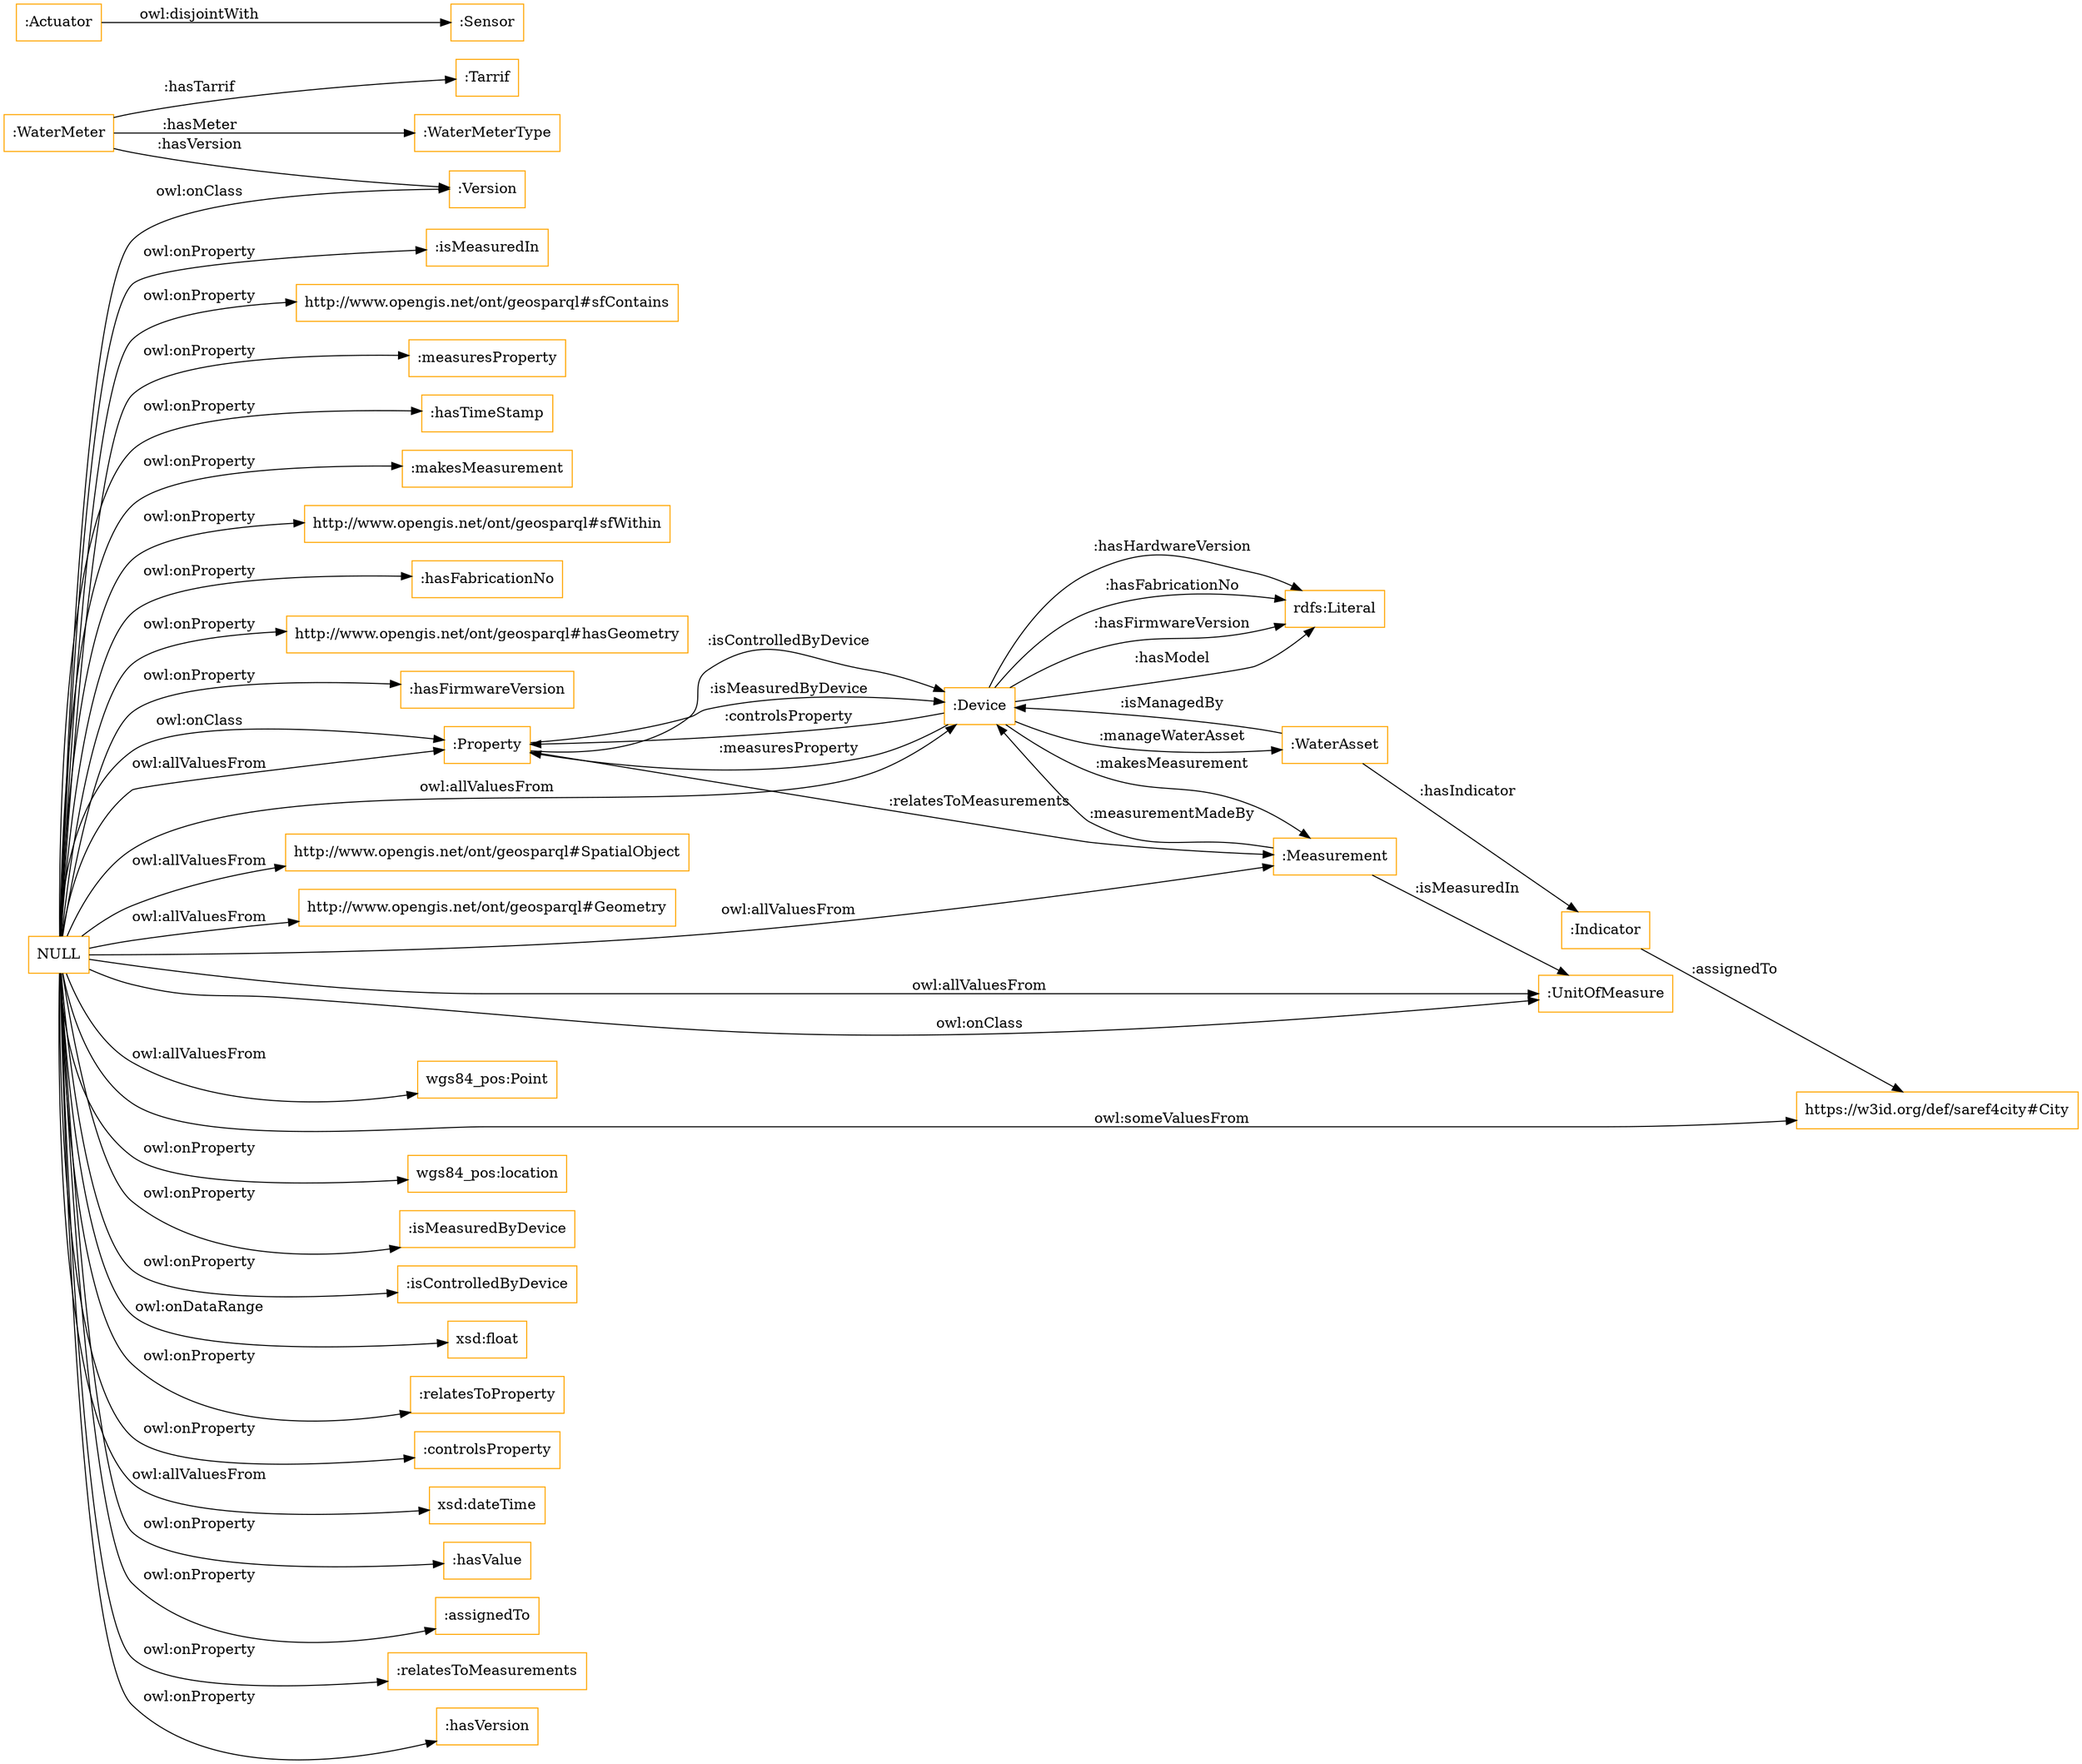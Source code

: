 digraph ar2dtool_diagram { 
rankdir=LR;
size="1501"
node [shape = rectangle, color="orange"]; ":Version" ":Property" ":WaterMeterType" ":WaterAsset" ":Sensor" ":WaterMeter" ":Device" ":Indicator" "http://www.opengis.net/ont/geosparql#SpatialObject" "http://www.opengis.net/ont/geosparql#Geometry" ":UnitOfMeasure" "https://w3id.org/def/saref4city#City" ":Tarrif" "wgs84_pos:Point" ":Measurement" ":Actuator" ; /*classes style*/
	"NULL" -> "wgs84_pos:location" [ label = "owl:onProperty" ];
	"NULL" -> "wgs84_pos:Point" [ label = "owl:allValuesFrom" ];
	"NULL" -> ":isMeasuredByDevice" [ label = "owl:onProperty" ];
	"NULL" -> ":isControlledByDevice" [ label = "owl:onProperty" ];
	"NULL" -> ":Measurement" [ label = "owl:allValuesFrom" ];
	"NULL" -> "xsd:float" [ label = "owl:onDataRange" ];
	"NULL" -> "http://www.opengis.net/ont/geosparql#Geometry" [ label = "owl:allValuesFrom" ];
	"NULL" -> ":relatesToProperty" [ label = "owl:onProperty" ];
	"NULL" -> ":controlsProperty" [ label = "owl:onProperty" ];
	"NULL" -> "https://w3id.org/def/saref4city#City" [ label = "owl:someValuesFrom" ];
	"NULL" -> "xsd:dateTime" [ label = "owl:allValuesFrom" ];
	"NULL" -> ":Version" [ label = "owl:onClass" ];
	"NULL" -> ":hasValue" [ label = "owl:onProperty" ];
	"NULL" -> ":assignedTo" [ label = "owl:onProperty" ];
	"NULL" -> ":relatesToMeasurements" [ label = "owl:onProperty" ];
	"NULL" -> "http://www.opengis.net/ont/geosparql#SpatialObject" [ label = "owl:allValuesFrom" ];
	"NULL" -> ":Property" [ label = "owl:onClass" ];
	"NULL" -> ":hasVersion" [ label = "owl:onProperty" ];
	"NULL" -> ":UnitOfMeasure" [ label = "owl:allValuesFrom" ];
	"NULL" -> ":UnitOfMeasure" [ label = "owl:onClass" ];
	"NULL" -> ":isMeasuredIn" [ label = "owl:onProperty" ];
	"NULL" -> "http://www.opengis.net/ont/geosparql#sfContains" [ label = "owl:onProperty" ];
	"NULL" -> ":measuresProperty" [ label = "owl:onProperty" ];
	"NULL" -> ":hasTimeStamp" [ label = "owl:onProperty" ];
	"NULL" -> ":makesMeasurement" [ label = "owl:onProperty" ];
	"NULL" -> "http://www.opengis.net/ont/geosparql#sfWithin" [ label = "owl:onProperty" ];
	"NULL" -> ":hasFabricationNo" [ label = "owl:onProperty" ];
	"NULL" -> ":Property" [ label = "owl:allValuesFrom" ];
	"NULL" -> "http://www.opengis.net/ont/geosparql#hasGeometry" [ label = "owl:onProperty" ];
	"NULL" -> ":Device" [ label = "owl:allValuesFrom" ];
	"NULL" -> ":hasFirmwareVersion" [ label = "owl:onProperty" ];
	":Actuator" -> ":Sensor" [ label = "owl:disjointWith" ];
	":Indicator" -> "https://w3id.org/def/saref4city#City" [ label = ":assignedTo" ];
	":Measurement" -> ":Device" [ label = ":measurementMadeBy" ];
	":Device" -> ":WaterAsset" [ label = ":manageWaterAsset" ];
	":Device" -> "rdfs:Literal" [ label = ":hasModel" ];
	":Property" -> ":Device" [ label = ":isControlledByDevice" ];
	":Device" -> "rdfs:Literal" [ label = ":hasHardwareVersion" ];
	":WaterMeter" -> ":Version" [ label = ":hasVersion" ];
	":Property" -> ":Measurement" [ label = ":relatesToMeasurements" ];
	":Device" -> ":Measurement" [ label = ":makesMeasurement" ];
	":Device" -> "rdfs:Literal" [ label = ":hasFabricationNo" ];
	":Device" -> "rdfs:Literal" [ label = ":hasFirmwareVersion" ];
	":Device" -> ":Property" [ label = ":controlsProperty" ];
	":WaterAsset" -> ":Device" [ label = ":isManagedBy" ];
	":WaterAsset" -> ":Indicator" [ label = ":hasIndicator" ];
	":Property" -> ":Device" [ label = ":isMeasuredByDevice" ];
	":WaterMeter" -> ":Tarrif" [ label = ":hasTarrif" ];
	":WaterMeter" -> ":WaterMeterType" [ label = ":hasMeter" ];
	":Measurement" -> ":UnitOfMeasure" [ label = ":isMeasuredIn" ];
	":Device" -> ":Property" [ label = ":measuresProperty" ];

}
